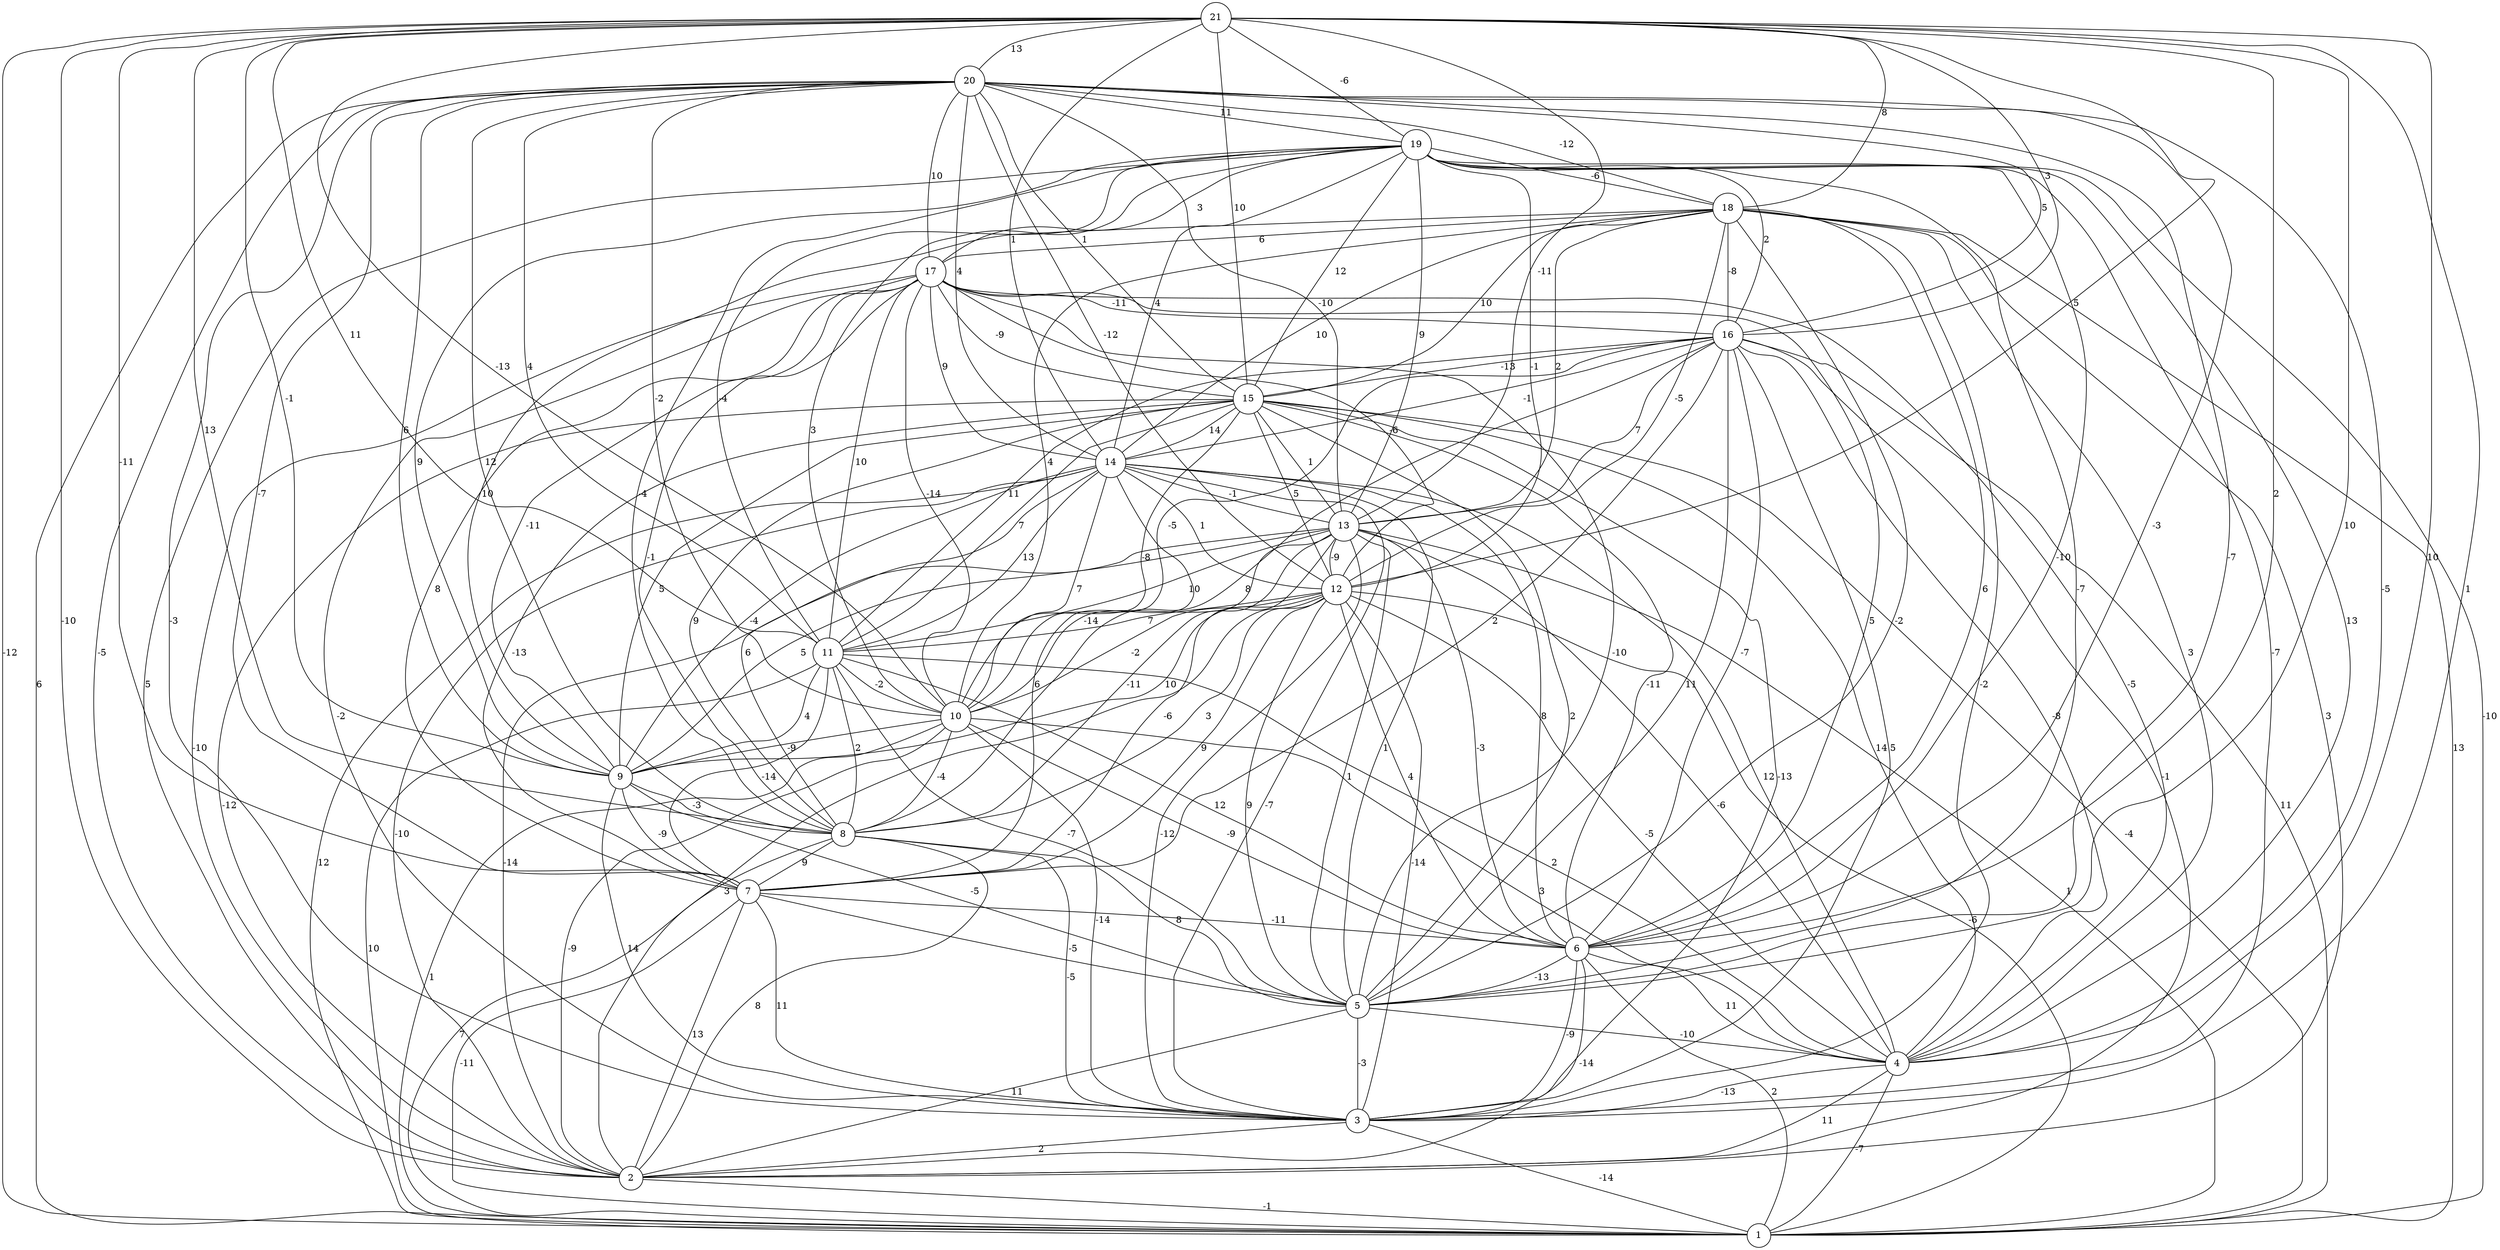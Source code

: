 graph { 
	 fontname="Helvetica,Arial,sans-serif" 
	 node [shape = circle]; 
	 21 -- 1 [label = "-12"];
	 21 -- 2 [label = "-10"];
	 21 -- 3 [label = "1"];
	 21 -- 4 [label = "10"];
	 21 -- 5 [label = "10"];
	 21 -- 6 [label = "2"];
	 21 -- 7 [label = "-11"];
	 21 -- 8 [label = "13"];
	 21 -- 9 [label = "-1"];
	 21 -- 10 [label = "-13"];
	 21 -- 11 [label = "11"];
	 21 -- 12 [label = "5"];
	 21 -- 13 [label = "-11"];
	 21 -- 14 [label = "1"];
	 21 -- 15 [label = "10"];
	 21 -- 16 [label = "3"];
	 21 -- 18 [label = "8"];
	 21 -- 19 [label = "-6"];
	 21 -- 20 [label = "13"];
	 20 -- 1 [label = "6"];
	 20 -- 2 [label = "-5"];
	 20 -- 3 [label = "-3"];
	 20 -- 4 [label = "-5"];
	 20 -- 5 [label = "-7"];
	 20 -- 6 [label = "-3"];
	 20 -- 7 [label = "-7"];
	 20 -- 8 [label = "12"];
	 20 -- 9 [label = "6"];
	 20 -- 10 [label = "-2"];
	 20 -- 11 [label = "4"];
	 20 -- 12 [label = "-12"];
	 20 -- 13 [label = "-10"];
	 20 -- 14 [label = "4"];
	 20 -- 15 [label = "1"];
	 20 -- 16 [label = "5"];
	 20 -- 17 [label = "10"];
	 20 -- 18 [label = "-12"];
	 20 -- 19 [label = "11"];
	 19 -- 1 [label = "-10"];
	 19 -- 2 [label = "5"];
	 19 -- 3 [label = "-7"];
	 19 -- 4 [label = "13"];
	 19 -- 5 [label = "-7"];
	 19 -- 6 [label = "-10"];
	 19 -- 8 [label = "-4"];
	 19 -- 9 [label = "9"];
	 19 -- 10 [label = "3"];
	 19 -- 11 [label = "-4"];
	 19 -- 12 [label = "-1"];
	 19 -- 13 [label = "9"];
	 19 -- 14 [label = "4"];
	 19 -- 15 [label = "12"];
	 19 -- 16 [label = "2"];
	 19 -- 17 [label = "3"];
	 19 -- 18 [label = "-6"];
	 18 -- 1 [label = "13"];
	 18 -- 2 [label = "3"];
	 18 -- 3 [label = "-2"];
	 18 -- 4 [label = "3"];
	 18 -- 5 [label = "-2"];
	 18 -- 6 [label = "6"];
	 18 -- 9 [label = "10"];
	 18 -- 10 [label = "4"];
	 18 -- 12 [label = "-5"];
	 18 -- 13 [label = "2"];
	 18 -- 14 [label = "10"];
	 18 -- 15 [label = "10"];
	 18 -- 16 [label = "-8"];
	 18 -- 17 [label = "6"];
	 17 -- 2 [label = "-10"];
	 17 -- 3 [label = "-2"];
	 17 -- 4 [label = "-5"];
	 17 -- 5 [label = "-10"];
	 17 -- 6 [label = "5"];
	 17 -- 7 [label = "8"];
	 17 -- 8 [label = "-1"];
	 17 -- 9 [label = "-11"];
	 17 -- 10 [label = "-14"];
	 17 -- 11 [label = "10"];
	 17 -- 12 [label = "-6"];
	 17 -- 14 [label = "9"];
	 17 -- 15 [label = "-9"];
	 17 -- 16 [label = "-11"];
	 16 -- 1 [label = "11"];
	 16 -- 2 [label = "-1"];
	 16 -- 3 [label = "5"];
	 16 -- 4 [label = "-8"];
	 16 -- 5 [label = "11"];
	 16 -- 6 [label = "-7"];
	 16 -- 7 [label = "2"];
	 16 -- 8 [label = "8"];
	 16 -- 10 [label = "-5"];
	 16 -- 11 [label = "11"];
	 16 -- 13 [label = "7"];
	 16 -- 14 [label = "-1"];
	 16 -- 15 [label = "-13"];
	 15 -- 1 [label = "-4"];
	 15 -- 2 [label = "-12"];
	 15 -- 3 [label = "-13"];
	 15 -- 4 [label = "14"];
	 15 -- 5 [label = "2"];
	 15 -- 6 [label = "-11"];
	 15 -- 7 [label = "-13"];
	 15 -- 8 [label = "9"];
	 15 -- 9 [label = "5"];
	 15 -- 10 [label = "-8"];
	 15 -- 11 [label = "7"];
	 15 -- 12 [label = "5"];
	 15 -- 13 [label = "1"];
	 15 -- 14 [label = "14"];
	 14 -- 1 [label = "12"];
	 14 -- 2 [label = "-10"];
	 14 -- 3 [label = "-7"];
	 14 -- 4 [label = "12"];
	 14 -- 5 [label = "1"];
	 14 -- 6 [label = "8"];
	 14 -- 7 [label = "6"];
	 14 -- 8 [label = "6"];
	 14 -- 9 [label = "-4"];
	 14 -- 10 [label = "7"];
	 14 -- 11 [label = "13"];
	 14 -- 12 [label = "1"];
	 14 -- 13 [label = "-1"];
	 13 -- 1 [label = "1"];
	 13 -- 2 [label = "-14"];
	 13 -- 3 [label = "-12"];
	 13 -- 4 [label = "-6"];
	 13 -- 5 [label = "1"];
	 13 -- 6 [label = "-3"];
	 13 -- 7 [label = "-6"];
	 13 -- 8 [label = "-11"];
	 13 -- 9 [label = "5"];
	 13 -- 10 [label = "-14"];
	 13 -- 11 [label = "10"];
	 13 -- 12 [label = "-9"];
	 12 -- 1 [label = "-6"];
	 12 -- 2 [label = "3"];
	 12 -- 3 [label = "-14"];
	 12 -- 4 [label = "-5"];
	 12 -- 5 [label = "9"];
	 12 -- 6 [label = "4"];
	 12 -- 7 [label = "9"];
	 12 -- 8 [label = "3"];
	 12 -- 9 [label = "10"];
	 12 -- 10 [label = "-2"];
	 12 -- 11 [label = "7"];
	 11 -- 1 [label = "10"];
	 11 -- 4 [label = "2"];
	 11 -- 5 [label = "-7"];
	 11 -- 6 [label = "12"];
	 11 -- 7 [label = "-14"];
	 11 -- 8 [label = "2"];
	 11 -- 9 [label = "4"];
	 11 -- 10 [label = "-2"];
	 10 -- 1 [label = "1"];
	 10 -- 2 [label = "-9"];
	 10 -- 3 [label = "-14"];
	 10 -- 4 [label = "3"];
	 10 -- 6 [label = "-9"];
	 10 -- 8 [label = "-4"];
	 10 -- 9 [label = "-9"];
	 9 -- 3 [label = "14"];
	 9 -- 5 [label = "-5"];
	 9 -- 7 [label = "-9"];
	 9 -- 8 [label = "-3"];
	 8 -- 1 [label = "7"];
	 8 -- 2 [label = "8"];
	 8 -- 3 [label = "-5"];
	 8 -- 5 [label = "8"];
	 8 -- 7 [label = "9"];
	 7 -- 1 [label = "-11"];
	 7 -- 2 [label = "13"];
	 7 -- 3 [label = "11"];
	 7 -- 5 [label = "-5"];
	 7 -- 6 [label = "-11"];
	 6 -- 1 [label = "2"];
	 6 -- 2 [label = "-14"];
	 6 -- 3 [label = "-9"];
	 6 -- 4 [label = "11"];
	 6 -- 5 [label = "-13"];
	 5 -- 2 [label = "11"];
	 5 -- 3 [label = "-3"];
	 5 -- 4 [label = "-10"];
	 4 -- 1 [label = "-7"];
	 4 -- 2 [label = "11"];
	 4 -- 3 [label = "-13"];
	 3 -- 1 [label = "-14"];
	 3 -- 2 [label = "2"];
	 2 -- 1 [label = "-1"];
	 1;
	 2;
	 3;
	 4;
	 5;
	 6;
	 7;
	 8;
	 9;
	 10;
	 11;
	 12;
	 13;
	 14;
	 15;
	 16;
	 17;
	 18;
	 19;
	 20;
	 21;
}
